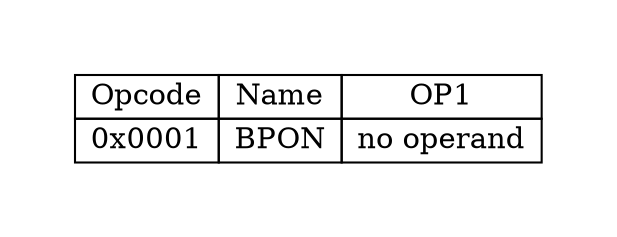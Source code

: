 digraph{
graph [pad="0.5", nodesep="0.5", ranksep="2" ]
node[shape=plain]
Foo [label=<
<table border="0" cellborder="1" cellspacing="0">
<tr><td> Opcode </td> <td> Name </td> <td> OP1 </td> </tr>
<tr>"<td> 0x0001 </td><td> BPON </td><td> no operand </td> </tr>
</table>>];
}
